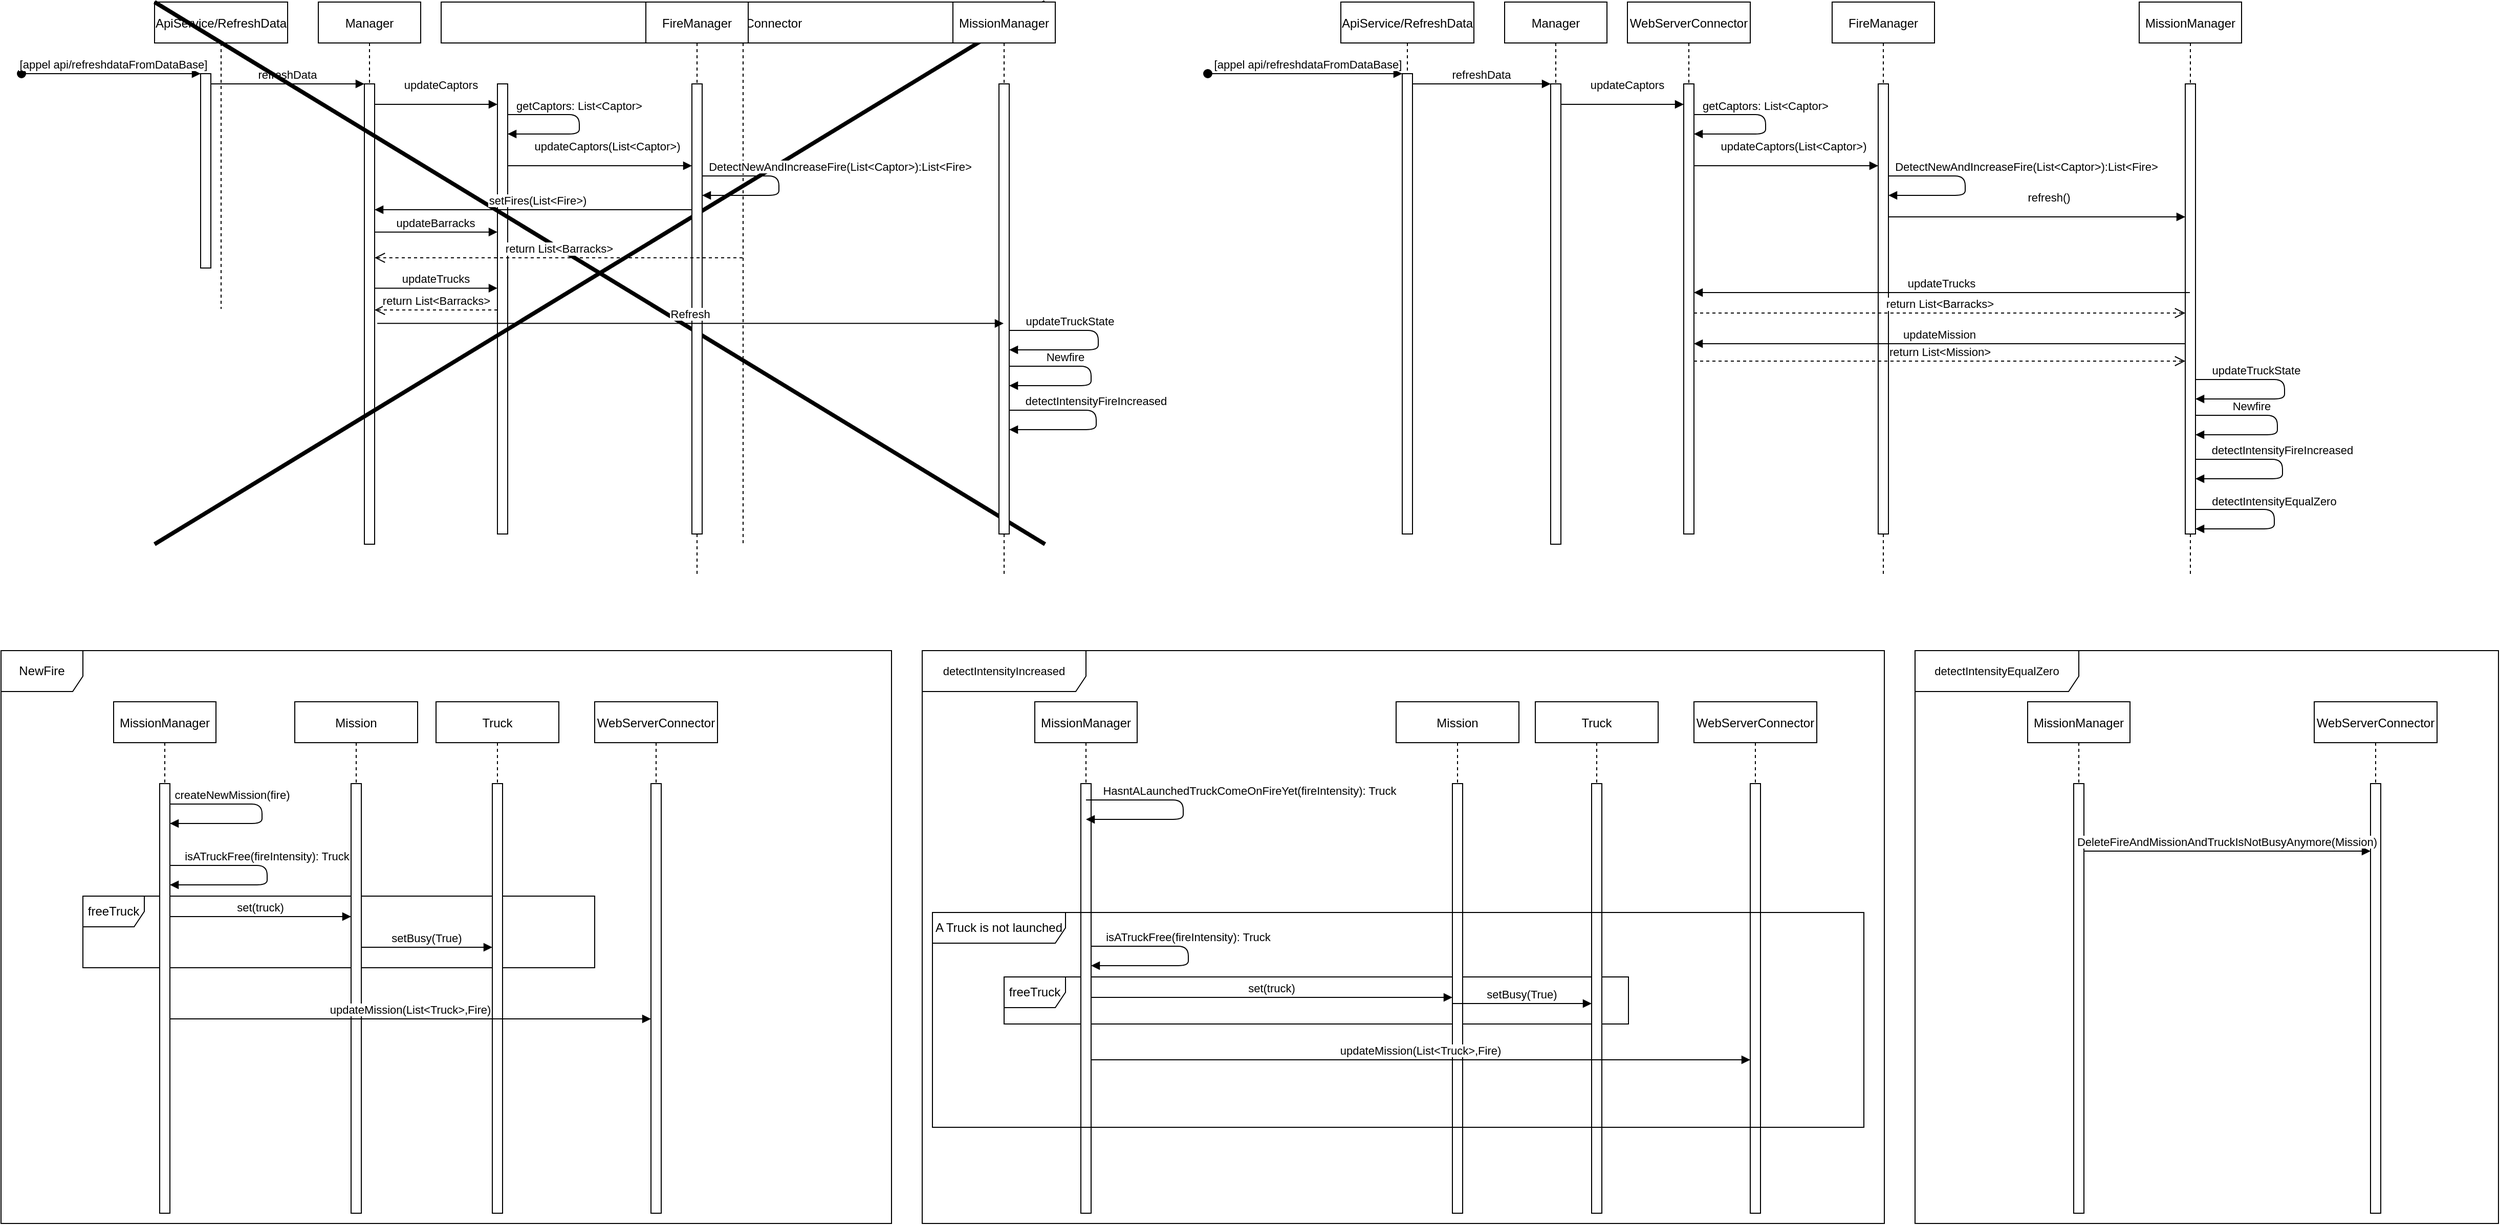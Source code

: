 <mxfile version="14.0.5" type="github">
  <diagram id="kgpKYQtTHZ0yAKxKKP6v" name="Page-1">
    <mxGraphModel dx="2404" dy="757" grid="1" gridSize="10" guides="1" tooltips="1" connect="1" arrows="1" fold="1" page="1" pageScale="1" pageWidth="850" pageHeight="1100" math="0" shadow="0">
      <root>
        <mxCell id="0" />
        <mxCell id="1" parent="0" />
        <mxCell id="GZD4Xb3dl9BsiS5UBGIe-11" value="NewFire" style="shape=umlFrame;whiteSpace=wrap;html=1;width=80;height=40;" parent="1" vertex="1">
          <mxGeometry x="-60" y="714" width="870" height="560" as="geometry" />
        </mxCell>
        <mxCell id="GZD4Xb3dl9BsiS5UBGIe-26" value="freeTruck" style="shape=umlFrame;whiteSpace=wrap;html=1;" parent="1" vertex="1">
          <mxGeometry x="20" y="954" width="500" height="70" as="geometry" />
        </mxCell>
        <mxCell id="3nuBFxr9cyL0pnOWT2aG-1" value="ApiService/RefreshData" style="shape=umlLifeline;perimeter=lifelinePerimeter;container=1;collapsible=0;recursiveResize=0;rounded=0;shadow=0;strokeWidth=1;" parent="1" vertex="1">
          <mxGeometry x="90" y="80" width="130" height="300" as="geometry" />
        </mxCell>
        <mxCell id="3nuBFxr9cyL0pnOWT2aG-2" value="" style="points=[];perimeter=orthogonalPerimeter;rounded=0;shadow=0;strokeWidth=1;" parent="3nuBFxr9cyL0pnOWT2aG-1" vertex="1">
          <mxGeometry x="45" y="70" width="10" height="190" as="geometry" />
        </mxCell>
        <mxCell id="3nuBFxr9cyL0pnOWT2aG-3" value="[appel api/refreshdataFromDataBase]" style="verticalAlign=bottom;startArrow=oval;endArrow=block;startSize=8;shadow=0;strokeWidth=1;" parent="3nuBFxr9cyL0pnOWT2aG-1" target="3nuBFxr9cyL0pnOWT2aG-2" edge="1">
          <mxGeometry x="0.029" relative="1" as="geometry">
            <mxPoint x="-130" y="70" as="sourcePoint" />
            <mxPoint as="offset" />
          </mxGeometry>
        </mxCell>
        <mxCell id="3nuBFxr9cyL0pnOWT2aG-5" value="Manager" style="shape=umlLifeline;perimeter=lifelinePerimeter;container=1;collapsible=0;recursiveResize=0;rounded=0;shadow=0;strokeWidth=1;" parent="1" vertex="1">
          <mxGeometry x="250" y="80" width="100" height="530" as="geometry" />
        </mxCell>
        <mxCell id="3nuBFxr9cyL0pnOWT2aG-6" value="" style="points=[];perimeter=orthogonalPerimeter;rounded=0;shadow=0;strokeWidth=1;" parent="3nuBFxr9cyL0pnOWT2aG-5" vertex="1">
          <mxGeometry x="45" y="80" width="10" height="450" as="geometry" />
        </mxCell>
        <mxCell id="3nuBFxr9cyL0pnOWT2aG-8" value="refreshData" style="verticalAlign=bottom;endArrow=block;entryX=0;entryY=0;shadow=0;strokeWidth=1;" parent="1" source="3nuBFxr9cyL0pnOWT2aG-2" target="3nuBFxr9cyL0pnOWT2aG-6" edge="1">
          <mxGeometry relative="1" as="geometry">
            <mxPoint x="275" y="160" as="sourcePoint" />
          </mxGeometry>
        </mxCell>
        <mxCell id="DopvcjN36Z4AIwr0QMlW-1" value="WebServerConnector" style="shape=umlLifeline;perimeter=lifelinePerimeter;container=1;collapsible=0;recursiveResize=0;rounded=0;shadow=0;strokeWidth=1;" parent="1" vertex="1">
          <mxGeometry x="370" y="80" width="590" height="530" as="geometry" />
        </mxCell>
        <mxCell id="DopvcjN36Z4AIwr0QMlW-2" value="" style="points=[];perimeter=orthogonalPerimeter;rounded=0;shadow=0;strokeWidth=1;" parent="DopvcjN36Z4AIwr0QMlW-1" vertex="1">
          <mxGeometry x="55" y="80" width="10" height="440" as="geometry" />
        </mxCell>
        <mxCell id="GZD4Xb3dl9BsiS5UBGIe-30" value="getCaptors: List&lt;Captor&gt;" style="verticalAlign=bottom;endArrow=block;shadow=0;strokeWidth=1;" parent="DopvcjN36Z4AIwr0QMlW-1" source="DopvcjN36Z4AIwr0QMlW-2" target="DopvcjN36Z4AIwr0QMlW-2" edge="1">
          <mxGeometry x="-0.112" relative="1" as="geometry">
            <mxPoint x="60" y="110" as="sourcePoint" />
            <mxPoint x="60" y="129" as="targetPoint" />
            <Array as="points">
              <mxPoint x="135" y="110" />
              <mxPoint x="135" y="129" />
            </Array>
            <mxPoint as="offset" />
          </mxGeometry>
        </mxCell>
        <mxCell id="GZD4Xb3dl9BsiS5UBGIe-89" value="" style="shape=umlDestroy;whiteSpace=wrap;html=1;strokeWidth=4;" parent="DopvcjN36Z4AIwr0QMlW-1" vertex="1">
          <mxGeometry x="-280" width="870" height="530" as="geometry" />
        </mxCell>
        <mxCell id="DopvcjN36Z4AIwr0QMlW-5" value="updateBarracks" style="verticalAlign=bottom;endArrow=block;shadow=0;strokeWidth=1;exitX=0.979;exitY=0.374;exitDx=0;exitDy=0;exitPerimeter=0;" parent="1" target="DopvcjN36Z4AIwr0QMlW-2" edge="1">
          <mxGeometry relative="1" as="geometry">
            <mxPoint x="304.79" y="304.84" as="sourcePoint" />
            <mxPoint x="430" y="305" as="targetPoint" />
          </mxGeometry>
        </mxCell>
        <mxCell id="DopvcjN36Z4AIwr0QMlW-16" value="MissionManager" style="shape=umlLifeline;perimeter=lifelinePerimeter;container=1;collapsible=0;recursiveResize=0;rounded=0;shadow=0;strokeWidth=1;" parent="1" vertex="1">
          <mxGeometry x="870" y="80" width="100" height="560" as="geometry" />
        </mxCell>
        <mxCell id="DopvcjN36Z4AIwr0QMlW-17" value="" style="points=[];perimeter=orthogonalPerimeter;rounded=0;shadow=0;strokeWidth=1;" parent="DopvcjN36Z4AIwr0QMlW-16" vertex="1">
          <mxGeometry x="45" y="80" width="10" height="440" as="geometry" />
        </mxCell>
        <mxCell id="GZD4Xb3dl9BsiS5UBGIe-1" value="Newfire" style="verticalAlign=bottom;endArrow=block;shadow=0;strokeWidth=1;" parent="DopvcjN36Z4AIwr0QMlW-16" edge="1">
          <mxGeometry x="-0.386" relative="1" as="geometry">
            <mxPoint x="55" y="356" as="sourcePoint" />
            <mxPoint x="55" y="375" as="targetPoint" />
            <Array as="points">
              <mxPoint x="135" y="356" />
              <mxPoint x="135" y="375" />
            </Array>
            <mxPoint as="offset" />
          </mxGeometry>
        </mxCell>
        <mxCell id="GZD4Xb3dl9BsiS5UBGIe-5" value="detectIntensityFireIncreased" style="verticalAlign=bottom;endArrow=block;shadow=0;strokeWidth=1;" parent="DopvcjN36Z4AIwr0QMlW-16" edge="1">
          <mxGeometry x="-0.101" relative="1" as="geometry">
            <mxPoint x="55" y="399" as="sourcePoint" />
            <mxPoint x="55" y="418" as="targetPoint" />
            <Array as="points">
              <mxPoint x="140" y="399" />
              <mxPoint x="140" y="418" />
            </Array>
            <mxPoint as="offset" />
          </mxGeometry>
        </mxCell>
        <mxCell id="GZD4Xb3dl9BsiS5UBGIe-60" value="updateTruckState" style="verticalAlign=bottom;endArrow=block;shadow=0;strokeWidth=1;" parent="DopvcjN36Z4AIwr0QMlW-16" source="DopvcjN36Z4AIwr0QMlW-17" target="DopvcjN36Z4AIwr0QMlW-17" edge="1">
          <mxGeometry x="-0.386" relative="1" as="geometry">
            <mxPoint x="62" y="321" as="sourcePoint" />
            <mxPoint x="62" y="340" as="targetPoint" />
            <Array as="points">
              <mxPoint x="142" y="321" />
              <mxPoint x="142" y="340" />
            </Array>
            <mxPoint as="offset" />
          </mxGeometry>
        </mxCell>
        <mxCell id="GZD4Xb3dl9BsiS5UBGIe-2" value="setFires(List&lt;Fire&gt;)" style="verticalAlign=bottom;endArrow=block;shadow=0;strokeWidth=1;" parent="1" source="GZD4Xb3dl9BsiS5UBGIe-48" edge="1">
          <mxGeometry x="-0.03" relative="1" as="geometry">
            <mxPoint x="425" y="283" as="sourcePoint" />
            <mxPoint x="305" y="283" as="targetPoint" />
            <mxPoint as="offset" />
          </mxGeometry>
        </mxCell>
        <mxCell id="GZD4Xb3dl9BsiS5UBGIe-12" value="MissionManager" style="shape=umlLifeline;perimeter=lifelinePerimeter;container=1;collapsible=0;recursiveResize=0;rounded=0;shadow=0;strokeWidth=1;" parent="1" vertex="1">
          <mxGeometry x="50" y="764" width="100" height="500" as="geometry" />
        </mxCell>
        <mxCell id="GZD4Xb3dl9BsiS5UBGIe-13" value="" style="points=[];perimeter=orthogonalPerimeter;rounded=0;shadow=0;strokeWidth=1;" parent="GZD4Xb3dl9BsiS5UBGIe-12" vertex="1">
          <mxGeometry x="45" y="80" width="10" height="420" as="geometry" />
        </mxCell>
        <mxCell id="GZD4Xb3dl9BsiS5UBGIe-20" value="createNewMission(fire)" style="verticalAlign=bottom;endArrow=block;shadow=0;strokeWidth=1;" parent="GZD4Xb3dl9BsiS5UBGIe-12" source="GZD4Xb3dl9BsiS5UBGIe-13" target="GZD4Xb3dl9BsiS5UBGIe-13" edge="1">
          <mxGeometry x="-0.386" relative="1" as="geometry">
            <mxPoint x="65" y="100" as="sourcePoint" />
            <mxPoint x="65" y="119" as="targetPoint" />
            <Array as="points">
              <mxPoint x="145" y="100" />
              <mxPoint x="145" y="119" />
            </Array>
            <mxPoint as="offset" />
          </mxGeometry>
        </mxCell>
        <mxCell id="GZD4Xb3dl9BsiS5UBGIe-21" value="isATruckFree(fireIntensity): Truck" style="verticalAlign=bottom;endArrow=block;shadow=0;strokeWidth=1;" parent="GZD4Xb3dl9BsiS5UBGIe-12" source="GZD4Xb3dl9BsiS5UBGIe-13" target="GZD4Xb3dl9BsiS5UBGIe-13" edge="1">
          <mxGeometry x="-0.091" relative="1" as="geometry">
            <mxPoint x="60" y="160" as="sourcePoint" />
            <mxPoint x="60" y="179" as="targetPoint" />
            <Array as="points">
              <mxPoint x="150" y="160" />
              <mxPoint x="150" y="179" />
            </Array>
            <mxPoint as="offset" />
          </mxGeometry>
        </mxCell>
        <mxCell id="GZD4Xb3dl9BsiS5UBGIe-18" value="Truck" style="shape=umlLifeline;perimeter=lifelinePerimeter;container=1;collapsible=0;recursiveResize=0;rounded=0;shadow=0;strokeWidth=1;" parent="1" vertex="1">
          <mxGeometry x="365" y="764" width="120" height="500" as="geometry" />
        </mxCell>
        <mxCell id="GZD4Xb3dl9BsiS5UBGIe-19" value="" style="points=[];perimeter=orthogonalPerimeter;rounded=0;shadow=0;strokeWidth=1;" parent="GZD4Xb3dl9BsiS5UBGIe-18" vertex="1">
          <mxGeometry x="55" y="80" width="10" height="420" as="geometry" />
        </mxCell>
        <mxCell id="GZD4Xb3dl9BsiS5UBGIe-23" value="Mission" style="shape=umlLifeline;perimeter=lifelinePerimeter;container=1;collapsible=0;recursiveResize=0;rounded=0;shadow=0;strokeWidth=1;" parent="1" vertex="1">
          <mxGeometry x="227" y="764" width="120" height="500" as="geometry" />
        </mxCell>
        <mxCell id="GZD4Xb3dl9BsiS5UBGIe-24" value="" style="points=[];perimeter=orthogonalPerimeter;rounded=0;shadow=0;strokeWidth=1;" parent="GZD4Xb3dl9BsiS5UBGIe-23" vertex="1">
          <mxGeometry x="55" y="80" width="10" height="420" as="geometry" />
        </mxCell>
        <mxCell id="GZD4Xb3dl9BsiS5UBGIe-25" value="set(truck)" style="verticalAlign=bottom;endArrow=block;shadow=0;strokeWidth=1;" parent="1" source="GZD4Xb3dl9BsiS5UBGIe-13" target="GZD4Xb3dl9BsiS5UBGIe-24" edge="1">
          <mxGeometry relative="1" as="geometry">
            <mxPoint x="90.0" y="964" as="sourcePoint" />
            <mxPoint x="401.93" y="964" as="targetPoint" />
            <Array as="points">
              <mxPoint x="230" y="974" />
            </Array>
          </mxGeometry>
        </mxCell>
        <mxCell id="GZD4Xb3dl9BsiS5UBGIe-27" value="WebServerConnector" style="shape=umlLifeline;perimeter=lifelinePerimeter;container=1;collapsible=0;recursiveResize=0;rounded=0;shadow=0;strokeWidth=1;" parent="1" vertex="1">
          <mxGeometry x="520" y="764" width="120" height="500" as="geometry" />
        </mxCell>
        <mxCell id="GZD4Xb3dl9BsiS5UBGIe-28" value="" style="points=[];perimeter=orthogonalPerimeter;rounded=0;shadow=0;strokeWidth=1;" parent="GZD4Xb3dl9BsiS5UBGIe-27" vertex="1">
          <mxGeometry x="55" y="80" width="10" height="420" as="geometry" />
        </mxCell>
        <mxCell id="GZD4Xb3dl9BsiS5UBGIe-29" value="setBusy(True)" style="verticalAlign=bottom;endArrow=block;shadow=0;strokeWidth=1;" parent="1" source="GZD4Xb3dl9BsiS5UBGIe-24" target="GZD4Xb3dl9BsiS5UBGIe-19" edge="1">
          <mxGeometry relative="1" as="geometry">
            <mxPoint x="290" y="1004" as="sourcePoint" />
            <mxPoint x="460" y="1004" as="targetPoint" />
            <Array as="points">
              <mxPoint x="415" y="1004" />
            </Array>
          </mxGeometry>
        </mxCell>
        <mxCell id="GZD4Xb3dl9BsiS5UBGIe-31" value="updateMission(List&lt;Truck&gt;,Fire)" style="verticalAlign=bottom;endArrow=block;shadow=0;strokeWidth=1;" parent="1" source="GZD4Xb3dl9BsiS5UBGIe-13" target="GZD4Xb3dl9BsiS5UBGIe-28" edge="1">
          <mxGeometry relative="1" as="geometry">
            <mxPoint x="115" y="1074" as="sourcePoint" />
            <mxPoint x="285" y="1074" as="targetPoint" />
            <Array as="points">
              <mxPoint x="240" y="1074" />
            </Array>
          </mxGeometry>
        </mxCell>
        <mxCell id="GZD4Xb3dl9BsiS5UBGIe-32" value="&lt;span style=&quot;font-size: 11px ; background-color: rgb(255 , 255 , 255)&quot;&gt;detectIntensityIncreased&lt;/span&gt;" style="shape=umlFrame;whiteSpace=wrap;html=1;width=160;height=40;" parent="1" vertex="1">
          <mxGeometry x="840" y="714" width="940" height="560" as="geometry" />
        </mxCell>
        <mxCell id="GZD4Xb3dl9BsiS5UBGIe-33" value="freeTruck" style="shape=umlFrame;whiteSpace=wrap;html=1;" parent="1" vertex="1">
          <mxGeometry x="920" y="1033" width="610" height="46" as="geometry" />
        </mxCell>
        <mxCell id="GZD4Xb3dl9BsiS5UBGIe-34" value="MissionManager" style="shape=umlLifeline;perimeter=lifelinePerimeter;container=1;collapsible=0;recursiveResize=0;rounded=0;shadow=0;strokeWidth=1;" parent="1" vertex="1">
          <mxGeometry x="950" y="764" width="100" height="500" as="geometry" />
        </mxCell>
        <mxCell id="GZD4Xb3dl9BsiS5UBGIe-35" value="" style="points=[];perimeter=orthogonalPerimeter;rounded=0;shadow=0;strokeWidth=1;" parent="GZD4Xb3dl9BsiS5UBGIe-34" vertex="1">
          <mxGeometry x="45" y="80" width="10" height="420" as="geometry" />
        </mxCell>
        <mxCell id="GZD4Xb3dl9BsiS5UBGIe-37" value="isATruckFree(fireIntensity): Truck" style="verticalAlign=bottom;endArrow=block;shadow=0;strokeWidth=1;" parent="GZD4Xb3dl9BsiS5UBGIe-34" edge="1">
          <mxGeometry x="-0.091" relative="1" as="geometry">
            <mxPoint x="55.0" y="239" as="sourcePoint" />
            <mxPoint x="55.0" y="258" as="targetPoint" />
            <Array as="points">
              <mxPoint x="150" y="239" />
              <mxPoint x="150" y="258" />
            </Array>
            <mxPoint as="offset" />
          </mxGeometry>
        </mxCell>
        <mxCell id="GZD4Xb3dl9BsiS5UBGIe-38" value="Truck" style="shape=umlLifeline;perimeter=lifelinePerimeter;container=1;collapsible=0;recursiveResize=0;rounded=0;shadow=0;strokeWidth=1;" parent="1" vertex="1">
          <mxGeometry x="1439" y="764" width="120" height="500" as="geometry" />
        </mxCell>
        <mxCell id="GZD4Xb3dl9BsiS5UBGIe-39" value="" style="points=[];perimeter=orthogonalPerimeter;rounded=0;shadow=0;strokeWidth=1;" parent="GZD4Xb3dl9BsiS5UBGIe-38" vertex="1">
          <mxGeometry x="55" y="80" width="10" height="420" as="geometry" />
        </mxCell>
        <mxCell id="GZD4Xb3dl9BsiS5UBGIe-40" value="Mission" style="shape=umlLifeline;perimeter=lifelinePerimeter;container=1;collapsible=0;recursiveResize=0;rounded=0;shadow=0;strokeWidth=1;" parent="1" vertex="1">
          <mxGeometry x="1303" y="764" width="120" height="500" as="geometry" />
        </mxCell>
        <mxCell id="GZD4Xb3dl9BsiS5UBGIe-41" value="" style="points=[];perimeter=orthogonalPerimeter;rounded=0;shadow=0;strokeWidth=1;" parent="GZD4Xb3dl9BsiS5UBGIe-40" vertex="1">
          <mxGeometry x="55" y="80" width="10" height="420" as="geometry" />
        </mxCell>
        <mxCell id="GZD4Xb3dl9BsiS5UBGIe-42" value="set(truck)" style="verticalAlign=bottom;endArrow=block;shadow=0;strokeWidth=1;" parent="1" edge="1">
          <mxGeometry relative="1" as="geometry">
            <mxPoint x="1005.0" y="1053" as="sourcePoint" />
            <mxPoint x="1358" y="1053" as="targetPoint" />
            <Array as="points">
              <mxPoint x="1130" y="1053" />
            </Array>
          </mxGeometry>
        </mxCell>
        <mxCell id="GZD4Xb3dl9BsiS5UBGIe-43" value="WebServerConnector" style="shape=umlLifeline;perimeter=lifelinePerimeter;container=1;collapsible=0;recursiveResize=0;rounded=0;shadow=0;strokeWidth=1;" parent="1" vertex="1">
          <mxGeometry x="1594" y="764" width="120" height="500" as="geometry" />
        </mxCell>
        <mxCell id="GZD4Xb3dl9BsiS5UBGIe-44" value="" style="points=[];perimeter=orthogonalPerimeter;rounded=0;shadow=0;strokeWidth=1;" parent="GZD4Xb3dl9BsiS5UBGIe-43" vertex="1">
          <mxGeometry x="55" y="80" width="10" height="420" as="geometry" />
        </mxCell>
        <mxCell id="GZD4Xb3dl9BsiS5UBGIe-45" value="setBusy(True)" style="verticalAlign=bottom;endArrow=block;shadow=0;strokeWidth=1;" parent="1" edge="1">
          <mxGeometry relative="1" as="geometry">
            <mxPoint x="1358" y="1059.0" as="sourcePoint" />
            <mxPoint x="1494.0" y="1059.0" as="targetPoint" />
            <Array as="points">
              <mxPoint x="1358" y="1059" />
            </Array>
          </mxGeometry>
        </mxCell>
        <mxCell id="GZD4Xb3dl9BsiS5UBGIe-46" value="updateMission(List&lt;Truck&gt;,Fire)" style="verticalAlign=bottom;endArrow=block;shadow=0;strokeWidth=1;" parent="1" edge="1">
          <mxGeometry relative="1" as="geometry">
            <mxPoint x="1005.0" y="1114" as="sourcePoint" />
            <mxPoint x="1649.0" y="1114" as="targetPoint" />
            <Array as="points">
              <mxPoint x="1140" y="1114" />
            </Array>
          </mxGeometry>
        </mxCell>
        <mxCell id="GZD4Xb3dl9BsiS5UBGIe-47" value="FireManager" style="shape=umlLifeline;perimeter=lifelinePerimeter;container=1;collapsible=0;recursiveResize=0;rounded=0;shadow=0;strokeWidth=1;" parent="1" vertex="1">
          <mxGeometry x="570" y="80" width="100" height="560" as="geometry" />
        </mxCell>
        <mxCell id="GZD4Xb3dl9BsiS5UBGIe-48" value="" style="points=[];perimeter=orthogonalPerimeter;rounded=0;shadow=0;strokeWidth=1;" parent="GZD4Xb3dl9BsiS5UBGIe-47" vertex="1">
          <mxGeometry x="45" y="80" width="10" height="440" as="geometry" />
        </mxCell>
        <mxCell id="GZD4Xb3dl9BsiS5UBGIe-55" value="DetectNewAndIncreaseFire(List&lt;Captor&gt;):List&lt;Fire&gt;" style="verticalAlign=bottom;endArrow=block;shadow=0;strokeWidth=1;" parent="GZD4Xb3dl9BsiS5UBGIe-47" source="GZD4Xb3dl9BsiS5UBGIe-48" target="GZD4Xb3dl9BsiS5UBGIe-48" edge="1">
          <mxGeometry x="-0.112" y="60" relative="1" as="geometry">
            <mxPoint x="60" y="170.0" as="sourcePoint" />
            <mxPoint x="60" y="189.0" as="targetPoint" />
            <Array as="points">
              <mxPoint x="130" y="170" />
              <mxPoint x="130" y="189" />
            </Array>
            <mxPoint as="offset" />
          </mxGeometry>
        </mxCell>
        <mxCell id="DopvcjN36Z4AIwr0QMlW-22" value="Refresh" style="verticalAlign=bottom;endArrow=block;shadow=0;strokeWidth=1;exitX=1.257;exitY=0.493;exitDx=0;exitDy=0;exitPerimeter=0;" parent="1" target="DopvcjN36Z4AIwr0QMlW-16" edge="1">
          <mxGeometry relative="1" as="geometry">
            <mxPoint x="307.57" y="394.13" as="sourcePoint" />
            <mxPoint x="872" y="394.13" as="targetPoint" />
          </mxGeometry>
        </mxCell>
        <mxCell id="GZD4Xb3dl9BsiS5UBGIe-52" value="updateCaptors" style="verticalAlign=bottom;endArrow=block;shadow=0;strokeWidth=1;" parent="1" source="3nuBFxr9cyL0pnOWT2aG-6" target="DopvcjN36Z4AIwr0QMlW-2" edge="1">
          <mxGeometry x="0.083" y="10" relative="1" as="geometry">
            <mxPoint x="314.89" y="180.0" as="sourcePoint" />
            <mxPoint x="435.1" y="180.0" as="targetPoint" />
            <Array as="points">
              <mxPoint x="390" y="180" />
            </Array>
            <mxPoint as="offset" />
          </mxGeometry>
        </mxCell>
        <mxCell id="GZD4Xb3dl9BsiS5UBGIe-54" value="updateCaptors(List&lt;Captor&gt;)" style="verticalAlign=bottom;endArrow=block;shadow=0;strokeWidth=1;" parent="1" source="DopvcjN36Z4AIwr0QMlW-2" target="GZD4Xb3dl9BsiS5UBGIe-48" edge="1">
          <mxGeometry x="0.083" y="10" relative="1" as="geometry">
            <mxPoint x="440" y="240.0" as="sourcePoint" />
            <mxPoint x="560" y="240.0" as="targetPoint" />
            <Array as="points">
              <mxPoint x="525" y="240" />
            </Array>
            <mxPoint as="offset" />
          </mxGeometry>
        </mxCell>
        <mxCell id="GZD4Xb3dl9BsiS5UBGIe-56" value="updateTrucks" style="verticalAlign=bottom;endArrow=block;shadow=0;strokeWidth=1;" parent="1" edge="1">
          <mxGeometry relative="1" as="geometry">
            <mxPoint x="305" y="359.71" as="sourcePoint" />
            <mxPoint x="425" y="359.71" as="targetPoint" />
            <Array as="points">
              <mxPoint x="390" y="359.71" />
            </Array>
          </mxGeometry>
        </mxCell>
        <mxCell id="GZD4Xb3dl9BsiS5UBGIe-57" value="return List&amp;lt;Barracks&amp;gt;" style="html=1;verticalAlign=bottom;endArrow=open;dashed=1;endSize=8;" parent="1" source="DopvcjN36Z4AIwr0QMlW-1" target="3nuBFxr9cyL0pnOWT2aG-6" edge="1">
          <mxGeometry relative="1" as="geometry">
            <mxPoint x="400" y="330" as="sourcePoint" />
            <mxPoint x="320" y="330" as="targetPoint" />
            <Array as="points">
              <mxPoint x="320" y="330" />
            </Array>
          </mxGeometry>
        </mxCell>
        <mxCell id="GZD4Xb3dl9BsiS5UBGIe-58" value="return List&amp;lt;Barracks&amp;gt;" style="html=1;verticalAlign=bottom;endArrow=open;dashed=1;endSize=8;" parent="1" edge="1">
          <mxGeometry relative="1" as="geometry">
            <mxPoint x="425" y="381" as="sourcePoint" />
            <mxPoint x="305" y="381" as="targetPoint" />
            <Array as="points">
              <mxPoint x="330" y="381" />
            </Array>
          </mxGeometry>
        </mxCell>
        <mxCell id="GZD4Xb3dl9BsiS5UBGIe-62" value="ApiService/RefreshData" style="shape=umlLifeline;perimeter=lifelinePerimeter;container=1;collapsible=0;recursiveResize=0;rounded=0;shadow=0;strokeWidth=1;" parent="1" vertex="1">
          <mxGeometry x="1249" y="80" width="130" height="520" as="geometry" />
        </mxCell>
        <mxCell id="GZD4Xb3dl9BsiS5UBGIe-63" value="" style="points=[];perimeter=orthogonalPerimeter;rounded=0;shadow=0;strokeWidth=1;" parent="GZD4Xb3dl9BsiS5UBGIe-62" vertex="1">
          <mxGeometry x="60" y="70" width="10" height="450" as="geometry" />
        </mxCell>
        <mxCell id="GZD4Xb3dl9BsiS5UBGIe-64" value="[appel api/refreshdataFromDataBase]" style="verticalAlign=bottom;startArrow=oval;endArrow=block;startSize=8;shadow=0;strokeWidth=1;" parent="GZD4Xb3dl9BsiS5UBGIe-62" target="GZD4Xb3dl9BsiS5UBGIe-63" edge="1">
          <mxGeometry x="0.029" relative="1" as="geometry">
            <mxPoint x="-130" y="70" as="sourcePoint" />
            <mxPoint as="offset" />
          </mxGeometry>
        </mxCell>
        <mxCell id="GZD4Xb3dl9BsiS5UBGIe-65" value="Manager" style="shape=umlLifeline;perimeter=lifelinePerimeter;container=1;collapsible=0;recursiveResize=0;rounded=0;shadow=0;strokeWidth=1;" parent="1" vertex="1">
          <mxGeometry x="1409" y="80" width="100" height="530" as="geometry" />
        </mxCell>
        <mxCell id="GZD4Xb3dl9BsiS5UBGIe-66" value="" style="points=[];perimeter=orthogonalPerimeter;rounded=0;shadow=0;strokeWidth=1;" parent="GZD4Xb3dl9BsiS5UBGIe-65" vertex="1">
          <mxGeometry x="45" y="80" width="10" height="450" as="geometry" />
        </mxCell>
        <mxCell id="GZD4Xb3dl9BsiS5UBGIe-67" value="refreshData" style="verticalAlign=bottom;endArrow=block;entryX=0;entryY=0;shadow=0;strokeWidth=1;" parent="1" source="GZD4Xb3dl9BsiS5UBGIe-63" target="GZD4Xb3dl9BsiS5UBGIe-66" edge="1">
          <mxGeometry relative="1" as="geometry">
            <mxPoint x="1434" y="160" as="sourcePoint" />
          </mxGeometry>
        </mxCell>
        <mxCell id="GZD4Xb3dl9BsiS5UBGIe-68" value="WebServerConnector" style="shape=umlLifeline;perimeter=lifelinePerimeter;container=1;collapsible=0;recursiveResize=0;rounded=0;shadow=0;strokeWidth=1;" parent="1" vertex="1">
          <mxGeometry x="1529" y="80" width="120" height="520" as="geometry" />
        </mxCell>
        <mxCell id="GZD4Xb3dl9BsiS5UBGIe-69" value="" style="points=[];perimeter=orthogonalPerimeter;rounded=0;shadow=0;strokeWidth=1;" parent="GZD4Xb3dl9BsiS5UBGIe-68" vertex="1">
          <mxGeometry x="55" y="80" width="10" height="440" as="geometry" />
        </mxCell>
        <mxCell id="GZD4Xb3dl9BsiS5UBGIe-70" value="getCaptors: List&lt;Captor&gt;" style="verticalAlign=bottom;endArrow=block;shadow=0;strokeWidth=1;" parent="GZD4Xb3dl9BsiS5UBGIe-68" source="GZD4Xb3dl9BsiS5UBGIe-69" target="GZD4Xb3dl9BsiS5UBGIe-69" edge="1">
          <mxGeometry x="-0.112" relative="1" as="geometry">
            <mxPoint x="60" y="110" as="sourcePoint" />
            <mxPoint x="60" y="129" as="targetPoint" />
            <Array as="points">
              <mxPoint x="135" y="110" />
              <mxPoint x="135" y="129" />
            </Array>
            <mxPoint as="offset" />
          </mxGeometry>
        </mxCell>
        <mxCell id="GZD4Xb3dl9BsiS5UBGIe-72" value="MissionManager" style="shape=umlLifeline;perimeter=lifelinePerimeter;container=1;collapsible=0;recursiveResize=0;rounded=0;shadow=0;strokeWidth=1;" parent="1" vertex="1">
          <mxGeometry x="2029" y="80" width="100" height="560" as="geometry" />
        </mxCell>
        <mxCell id="GZD4Xb3dl9BsiS5UBGIe-73" value="" style="points=[];perimeter=orthogonalPerimeter;rounded=0;shadow=0;strokeWidth=1;" parent="GZD4Xb3dl9BsiS5UBGIe-72" vertex="1">
          <mxGeometry x="45" y="80" width="10" height="440" as="geometry" />
        </mxCell>
        <mxCell id="GZD4Xb3dl9BsiS5UBGIe-74" value="Newfire" style="verticalAlign=bottom;endArrow=block;shadow=0;strokeWidth=1;" parent="GZD4Xb3dl9BsiS5UBGIe-72" edge="1">
          <mxGeometry x="-0.386" relative="1" as="geometry">
            <mxPoint x="55" y="404" as="sourcePoint" />
            <mxPoint x="55" y="423" as="targetPoint" />
            <Array as="points">
              <mxPoint x="135" y="404" />
              <mxPoint x="135" y="423" />
            </Array>
            <mxPoint as="offset" />
          </mxGeometry>
        </mxCell>
        <mxCell id="GZD4Xb3dl9BsiS5UBGIe-75" value="detectIntensityFireIncreased" style="verticalAlign=bottom;endArrow=block;shadow=0;strokeWidth=1;" parent="GZD4Xb3dl9BsiS5UBGIe-72" edge="1">
          <mxGeometry x="-0.101" relative="1" as="geometry">
            <mxPoint x="55" y="447" as="sourcePoint" />
            <mxPoint x="55" y="466" as="targetPoint" />
            <Array as="points">
              <mxPoint x="140" y="447" />
              <mxPoint x="140" y="466" />
            </Array>
            <mxPoint as="offset" />
          </mxGeometry>
        </mxCell>
        <mxCell id="GZD4Xb3dl9BsiS5UBGIe-76" value="updateTruckState" style="verticalAlign=bottom;endArrow=block;shadow=0;strokeWidth=1;" parent="GZD4Xb3dl9BsiS5UBGIe-72" edge="1">
          <mxGeometry x="-0.386" relative="1" as="geometry">
            <mxPoint x="55" y="369" as="sourcePoint" />
            <mxPoint x="55" y="388" as="targetPoint" />
            <Array as="points">
              <mxPoint x="142" y="369" />
              <mxPoint x="142" y="388" />
            </Array>
            <mxPoint as="offset" />
          </mxGeometry>
        </mxCell>
        <mxCell id="KDF3uTEyH0ih5DaAIvDB-4" value="detectIntensityEqualZero" style="verticalAlign=bottom;endArrow=block;shadow=0;strokeWidth=1;" edge="1" parent="GZD4Xb3dl9BsiS5UBGIe-72">
          <mxGeometry x="-0.101" relative="1" as="geometry">
            <mxPoint x="55" y="496" as="sourcePoint" />
            <mxPoint x="55" y="515" as="targetPoint" />
            <Array as="points">
              <mxPoint x="132" y="496" />
              <mxPoint x="132" y="515" />
            </Array>
            <mxPoint as="offset" />
          </mxGeometry>
        </mxCell>
        <mxCell id="GZD4Xb3dl9BsiS5UBGIe-78" value="FireManager" style="shape=umlLifeline;perimeter=lifelinePerimeter;container=1;collapsible=0;recursiveResize=0;rounded=0;shadow=0;strokeWidth=1;" parent="1" vertex="1">
          <mxGeometry x="1729" y="80" width="100" height="560" as="geometry" />
        </mxCell>
        <mxCell id="GZD4Xb3dl9BsiS5UBGIe-79" value="" style="points=[];perimeter=orthogonalPerimeter;rounded=0;shadow=0;strokeWidth=1;" parent="GZD4Xb3dl9BsiS5UBGIe-78" vertex="1">
          <mxGeometry x="45" y="80" width="10" height="440" as="geometry" />
        </mxCell>
        <mxCell id="GZD4Xb3dl9BsiS5UBGIe-80" value="DetectNewAndIncreaseFire(List&lt;Captor&gt;):List&lt;Fire&gt;" style="verticalAlign=bottom;endArrow=block;shadow=0;strokeWidth=1;" parent="GZD4Xb3dl9BsiS5UBGIe-78" source="GZD4Xb3dl9BsiS5UBGIe-79" target="GZD4Xb3dl9BsiS5UBGIe-79" edge="1">
          <mxGeometry x="-0.112" y="60" relative="1" as="geometry">
            <mxPoint x="60" y="170.0" as="sourcePoint" />
            <mxPoint x="60" y="189.0" as="targetPoint" />
            <Array as="points">
              <mxPoint x="130" y="170" />
              <mxPoint x="130" y="189" />
            </Array>
            <mxPoint as="offset" />
          </mxGeometry>
        </mxCell>
        <mxCell id="GZD4Xb3dl9BsiS5UBGIe-82" value="updateCaptors" style="verticalAlign=bottom;endArrow=block;shadow=0;strokeWidth=1;" parent="1" source="GZD4Xb3dl9BsiS5UBGIe-66" target="GZD4Xb3dl9BsiS5UBGIe-69" edge="1">
          <mxGeometry x="0.083" y="10" relative="1" as="geometry">
            <mxPoint x="1473.89" y="180.0" as="sourcePoint" />
            <mxPoint x="1594.1" y="180.0" as="targetPoint" />
            <Array as="points">
              <mxPoint x="1549" y="180" />
            </Array>
            <mxPoint as="offset" />
          </mxGeometry>
        </mxCell>
        <mxCell id="GZD4Xb3dl9BsiS5UBGIe-83" value="updateCaptors(List&lt;Captor&gt;)" style="verticalAlign=bottom;endArrow=block;shadow=0;strokeWidth=1;" parent="1" source="GZD4Xb3dl9BsiS5UBGIe-69" target="GZD4Xb3dl9BsiS5UBGIe-79" edge="1">
          <mxGeometry x="0.083" y="10" relative="1" as="geometry">
            <mxPoint x="1599" y="240.0" as="sourcePoint" />
            <mxPoint x="1719" y="240.0" as="targetPoint" />
            <Array as="points">
              <mxPoint x="1684" y="240" />
            </Array>
            <mxPoint as="offset" />
          </mxGeometry>
        </mxCell>
        <mxCell id="GZD4Xb3dl9BsiS5UBGIe-84" value="updateTrucks" style="verticalAlign=bottom;endArrow=block;shadow=0;strokeWidth=1;" parent="1" edge="1">
          <mxGeometry relative="1" as="geometry">
            <mxPoint x="2078.5" y="364" as="sourcePoint" />
            <mxPoint x="1594" y="364" as="targetPoint" />
            <Array as="points" />
          </mxGeometry>
        </mxCell>
        <mxCell id="GZD4Xb3dl9BsiS5UBGIe-86" value="return List&amp;lt;Barracks&amp;gt;" style="html=1;verticalAlign=bottom;endArrow=open;dashed=1;endSize=8;" parent="1" edge="1">
          <mxGeometry relative="1" as="geometry">
            <mxPoint x="1594" y="384" as="sourcePoint" />
            <mxPoint x="2074" y="384" as="targetPoint" />
            <Array as="points" />
          </mxGeometry>
        </mxCell>
        <mxCell id="GZD4Xb3dl9BsiS5UBGIe-87" value="refresh()" style="verticalAlign=bottom;endArrow=block;shadow=0;strokeWidth=1;" parent="1" source="GZD4Xb3dl9BsiS5UBGIe-79" target="GZD4Xb3dl9BsiS5UBGIe-73" edge="1">
          <mxGeometry x="0.083" y="10" relative="1" as="geometry">
            <mxPoint x="1850" y="290" as="sourcePoint" />
            <mxPoint x="2030" y="290" as="targetPoint" />
            <Array as="points">
              <mxPoint x="1940" y="290" />
            </Array>
            <mxPoint as="offset" />
          </mxGeometry>
        </mxCell>
        <mxCell id="KDF3uTEyH0ih5DaAIvDB-1" value="HasntALaunchedTruckComeOnFireYet(fireIntensity): Truck" style="verticalAlign=bottom;endArrow=block;shadow=0;strokeWidth=1;" edge="1" parent="1">
          <mxGeometry x="-0.091" y="65" relative="1" as="geometry">
            <mxPoint x="1000.0" y="860" as="sourcePoint" />
            <mxPoint x="1000.0" y="879" as="targetPoint" />
            <Array as="points">
              <mxPoint x="1095" y="860" />
              <mxPoint x="1095" y="879" />
            </Array>
            <mxPoint as="offset" />
          </mxGeometry>
        </mxCell>
        <mxCell id="KDF3uTEyH0ih5DaAIvDB-3" value="A Truck is not launched" style="shape=umlFrame;whiteSpace=wrap;html=1;width=130;height=30;" vertex="1" parent="1">
          <mxGeometry x="850" y="970" width="910" height="210" as="geometry" />
        </mxCell>
        <mxCell id="KDF3uTEyH0ih5DaAIvDB-5" value="&lt;span style=&quot;font-size: 11px ; background-color: rgb(255 , 255 , 255)&quot;&gt;detectIntensityEqualZero&lt;/span&gt;" style="shape=umlFrame;whiteSpace=wrap;html=1;width=160;height=40;" vertex="1" parent="1">
          <mxGeometry x="1810" y="714" width="570" height="560" as="geometry" />
        </mxCell>
        <mxCell id="KDF3uTEyH0ih5DaAIvDB-22" value="MissionManager" style="shape=umlLifeline;perimeter=lifelinePerimeter;container=1;collapsible=0;recursiveResize=0;rounded=0;shadow=0;strokeWidth=1;" vertex="1" parent="1">
          <mxGeometry x="1920" y="764" width="100" height="500" as="geometry" />
        </mxCell>
        <mxCell id="KDF3uTEyH0ih5DaAIvDB-23" value="" style="points=[];perimeter=orthogonalPerimeter;rounded=0;shadow=0;strokeWidth=1;" vertex="1" parent="KDF3uTEyH0ih5DaAIvDB-22">
          <mxGeometry x="45" y="80" width="10" height="420" as="geometry" />
        </mxCell>
        <mxCell id="KDF3uTEyH0ih5DaAIvDB-30" value="WebServerConnector" style="shape=umlLifeline;perimeter=lifelinePerimeter;container=1;collapsible=0;recursiveResize=0;rounded=0;shadow=0;strokeWidth=1;" vertex="1" parent="1">
          <mxGeometry x="2200" y="764" width="120" height="500" as="geometry" />
        </mxCell>
        <mxCell id="KDF3uTEyH0ih5DaAIvDB-31" value="" style="points=[];perimeter=orthogonalPerimeter;rounded=0;shadow=0;strokeWidth=1;" vertex="1" parent="KDF3uTEyH0ih5DaAIvDB-30">
          <mxGeometry x="55" y="80" width="10" height="420" as="geometry" />
        </mxCell>
        <mxCell id="KDF3uTEyH0ih5DaAIvDB-33" value="DeleteFireAndMissionAndTruckIsNotBusyAnymore(Mission)" style="verticalAlign=bottom;endArrow=block;shadow=0;strokeWidth=1;" edge="1" parent="1" source="KDF3uTEyH0ih5DaAIvDB-23" target="KDF3uTEyH0ih5DaAIvDB-31">
          <mxGeometry relative="1" as="geometry">
            <mxPoint x="2010.0" y="910.0" as="sourcePoint" />
            <mxPoint x="2654" y="910.0" as="targetPoint" />
            <Array as="points">
              <mxPoint x="2145" y="910" />
            </Array>
          </mxGeometry>
        </mxCell>
        <mxCell id="KDF3uTEyH0ih5DaAIvDB-36" value="updateMission" style="verticalAlign=bottom;endArrow=block;shadow=0;strokeWidth=1;" edge="1" parent="1">
          <mxGeometry relative="1" as="geometry">
            <mxPoint x="2074" y="414" as="sourcePoint" />
            <mxPoint x="1594" y="414" as="targetPoint" />
            <Array as="points" />
          </mxGeometry>
        </mxCell>
        <mxCell id="KDF3uTEyH0ih5DaAIvDB-37" value="return List&amp;lt;Mission&amp;gt;" style="html=1;verticalAlign=bottom;endArrow=open;dashed=1;endSize=8;" edge="1" parent="1">
          <mxGeometry relative="1" as="geometry">
            <mxPoint x="1594" y="431" as="sourcePoint" />
            <mxPoint x="2074" y="431" as="targetPoint" />
            <Array as="points" />
          </mxGeometry>
        </mxCell>
      </root>
    </mxGraphModel>
  </diagram>
</mxfile>
